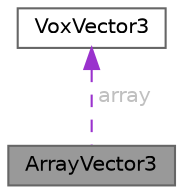 digraph "ArrayVector3"
{
 // LATEX_PDF_SIZE
  bgcolor="transparent";
  edge [fontname=Helvetica,fontsize=10,labelfontname=Helvetica,labelfontsize=10];
  node [fontname=Helvetica,fontsize=10,shape=box,height=0.2,width=0.4];
  Node1 [id="Node000001",label="ArrayVector3",height=0.2,width=0.4,color="gray40", fillcolor="grey60", style="filled", fontcolor="black",tooltip=" "];
  Node2 -> Node1 [id="edge2_Node000001_Node000002",dir="back",color="darkorchid3",style="dashed",tooltip=" ",label=" array",fontcolor="grey" ];
  Node2 [id="Node000002",label="VoxVector3",height=0.2,width=0.4,color="gray40", fillcolor="white", style="filled",URL="$struct_vox_vector3.html",tooltip=" "];
}
